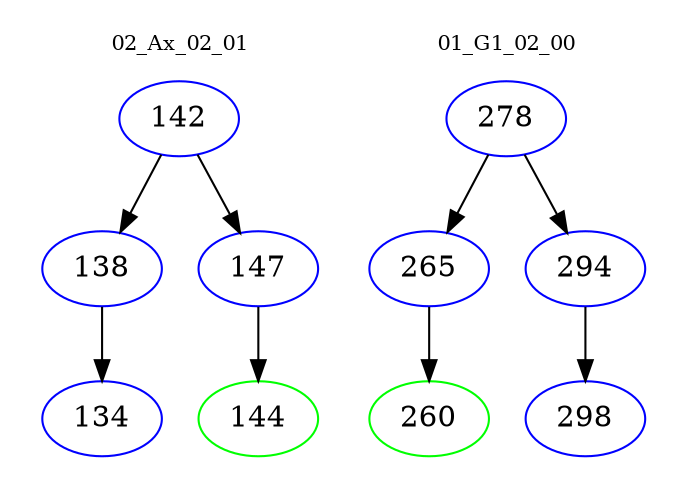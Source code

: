 digraph{
subgraph cluster_0 {
color = white
label = "02_Ax_02_01";
fontsize=10;
T0_142 [label="142", color="blue"]
T0_142 -> T0_138 [color="black"]
T0_138 [label="138", color="blue"]
T0_138 -> T0_134 [color="black"]
T0_134 [label="134", color="blue"]
T0_142 -> T0_147 [color="black"]
T0_147 [label="147", color="blue"]
T0_147 -> T0_144 [color="black"]
T0_144 [label="144", color="green"]
}
subgraph cluster_1 {
color = white
label = "01_G1_02_00";
fontsize=10;
T1_278 [label="278", color="blue"]
T1_278 -> T1_265 [color="black"]
T1_265 [label="265", color="blue"]
T1_265 -> T1_260 [color="black"]
T1_260 [label="260", color="green"]
T1_278 -> T1_294 [color="black"]
T1_294 [label="294", color="blue"]
T1_294 -> T1_298 [color="black"]
T1_298 [label="298", color="blue"]
}
}
